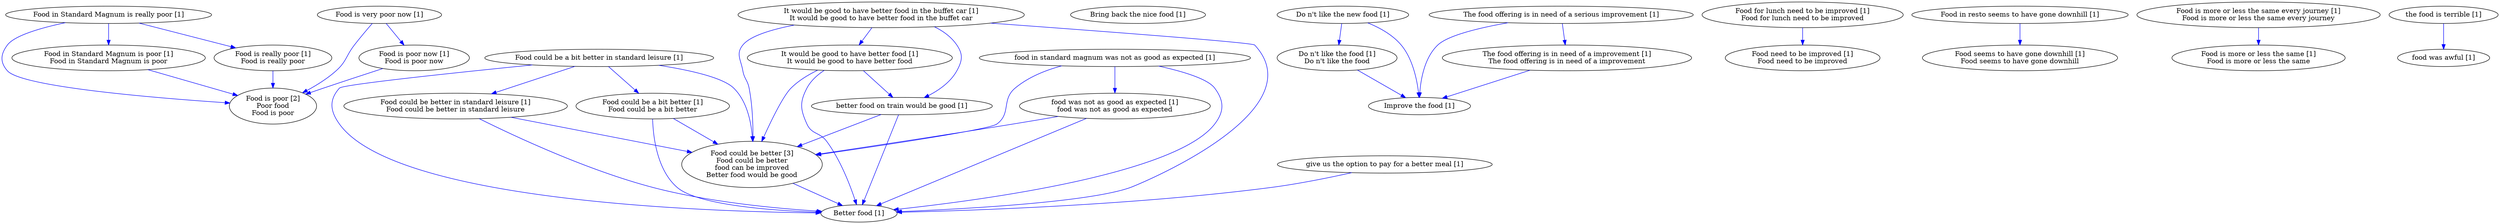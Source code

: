 digraph collapsedGraph {
"Food is poor [2]\nPoor food\nFood is poor""Food could be better [3]\nFood could be better\nfood can be improved\nBetter food would be good""Better food [1]""Bring back the nice food [1]""Do n't like the new food [1]""Do n't like the food [1]\nDo n't like the food""Food could be a bit better in standard leisure [1]""Food could be better in standard leisure [1]\nFood could be better in standard leisure""Food could be a bit better [1]\nFood could be a bit better""Food for lunch need to be improved [1]\nFood for lunch need to be improved""Food need to be improved [1]\nFood need to be improved""Food in Standard Magnum is really poor [1]""Food in Standard Magnum is poor [1]\nFood in Standard Magnum is poor""Food is really poor [1]\nFood is really poor""Food in resto seems to have gone downhill [1]""Food seems to have gone downhill [1]\nFood seems to have gone downhill""Food is more or less the same every journey [1]\nFood is more or less the same every journey""Food is more or less the same [1]\nFood is more or less the same""Food is very poor now [1]""Food is poor now [1]\nFood is poor now""Improve the food [1]""It would be good to have better food in the buffet car [1]\nIt would be good to have better food in the buffet car""It would be good to have better food [1]\nIt would be good to have better food""The food offering is in need of a serious improvement [1]""The food offering is in need of a improvement [1]\nThe food offering is in need of a improvement""better food on train would be good [1]""food in standard magnum was not as good as expected [1]""food was not as good as expected [1]\nfood was not as good as expected""food was awful [1]""give us the option to pay for a better meal [1]""the food is terrible [1]""Food could be a bit better [1]\nFood could be a bit better" -> "Better food [1]" [color=blue]
"Food could be better in standard leisure [1]\nFood could be better in standard leisure" -> "Food could be better [3]\nFood could be better\nfood can be improved\nBetter food would be good" [color=blue]
"Food is really poor [1]\nFood is really poor" -> "Food is poor [2]\nPoor food\nFood is poor" [color=blue]
"Food could be better in standard leisure [1]\nFood could be better in standard leisure" -> "Better food [1]" [color=blue]
"It would be good to have better food [1]\nIt would be good to have better food" -> "Food could be better [3]\nFood could be better\nfood can be improved\nBetter food would be good" [color=blue]
"food in standard magnum was not as good as expected [1]" -> "Better food [1]" [color=blue]
"Food could be a bit better in standard leisure [1]" -> "Better food [1]" [color=blue]
"better food on train would be good [1]" -> "Food could be better [3]\nFood could be better\nfood can be improved\nBetter food would be good" [color=blue]
"Food in Standard Magnum is poor [1]\nFood in Standard Magnum is poor" -> "Food is poor [2]\nPoor food\nFood is poor" [color=blue]
"Food could be a bit better in standard leisure [1]" -> "Food could be better [3]\nFood could be better\nfood can be improved\nBetter food would be good" [color=blue]
"food was not as good as expected [1]\nfood was not as good as expected" -> "Better food [1]" [color=blue]
"Food could be better [3]\nFood could be better\nfood can be improved\nBetter food would be good" -> "Better food [1]" [color=blue]
"Food is very poor now [1]" -> "Food is poor [2]\nPoor food\nFood is poor" [color=blue]
"Food is poor now [1]\nFood is poor now" -> "Food is poor [2]\nPoor food\nFood is poor" [color=blue]
"the food is terrible [1]" -> "food was awful [1]" [color=blue]
"Do n't like the food [1]\nDo n't like the food" -> "Improve the food [1]" [color=blue]
"It would be good to have better food in the buffet car [1]\nIt would be good to have better food in the buffet car" -> "Food could be better [3]\nFood could be better\nfood can be improved\nBetter food would be good" [color=blue]
"The food offering is in need of a serious improvement [1]" -> "Improve the food [1]" [color=blue]
"better food on train would be good [1]" -> "Better food [1]" [color=blue]
"food was not as good as expected [1]\nfood was not as good as expected" -> "Food could be better [3]\nFood could be better\nfood can be improved\nBetter food would be good" [color=blue]
"Do n't like the new food [1]" -> "Improve the food [1]" [color=blue]
"give us the option to pay for a better meal [1]" -> "Better food [1]" [color=blue]
"The food offering is in need of a improvement [1]\nThe food offering is in need of a improvement" -> "Improve the food [1]" [color=blue]
"It would be good to have better food in the buffet car [1]\nIt would be good to have better food in the buffet car" -> "better food on train would be good [1]" [color=blue]
"Food could be a bit better [1]\nFood could be a bit better" -> "Food could be better [3]\nFood could be better\nfood can be improved\nBetter food would be good" [color=blue]
"food in standard magnum was not as good as expected [1]" -> "Food could be better [3]\nFood could be better\nfood can be improved\nBetter food would be good" [color=blue]
"It would be good to have better food in the buffet car [1]\nIt would be good to have better food in the buffet car" -> "Better food [1]" [color=blue]
"It would be good to have better food [1]\nIt would be good to have better food" -> "better food on train would be good [1]" [color=blue]
"It would be good to have better food [1]\nIt would be good to have better food" -> "Better food [1]" [color=blue]
"Food in Standard Magnum is really poor [1]" -> "Food is poor [2]\nPoor food\nFood is poor" [color=blue]
"Do n't like the new food [1]" -> "Do n't like the food [1]\nDo n't like the food" [color=blue]
"Food could be a bit better in standard leisure [1]" -> "Food could be better in standard leisure [1]\nFood could be better in standard leisure" [color=blue]
"Food could be a bit better in standard leisure [1]" -> "Food could be a bit better [1]\nFood could be a bit better" [color=blue]
"Food for lunch need to be improved [1]\nFood for lunch need to be improved" -> "Food need to be improved [1]\nFood need to be improved" [color=blue]
"Food in Standard Magnum is really poor [1]" -> "Food in Standard Magnum is poor [1]\nFood in Standard Magnum is poor" [color=blue]
"Food in Standard Magnum is really poor [1]" -> "Food is really poor [1]\nFood is really poor" [color=blue]
"Food in resto seems to have gone downhill [1]" -> "Food seems to have gone downhill [1]\nFood seems to have gone downhill" [color=blue]
"Food is more or less the same every journey [1]\nFood is more or less the same every journey" -> "Food is more or less the same [1]\nFood is more or less the same" [color=blue]
"Food is very poor now [1]" -> "Food is poor now [1]\nFood is poor now" [color=blue]
"It would be good to have better food in the buffet car [1]\nIt would be good to have better food in the buffet car" -> "It would be good to have better food [1]\nIt would be good to have better food" [color=blue]
"The food offering is in need of a serious improvement [1]" -> "The food offering is in need of a improvement [1]\nThe food offering is in need of a improvement" [color=blue]
"food in standard magnum was not as good as expected [1]" -> "food was not as good as expected [1]\nfood was not as good as expected" [color=blue]
}